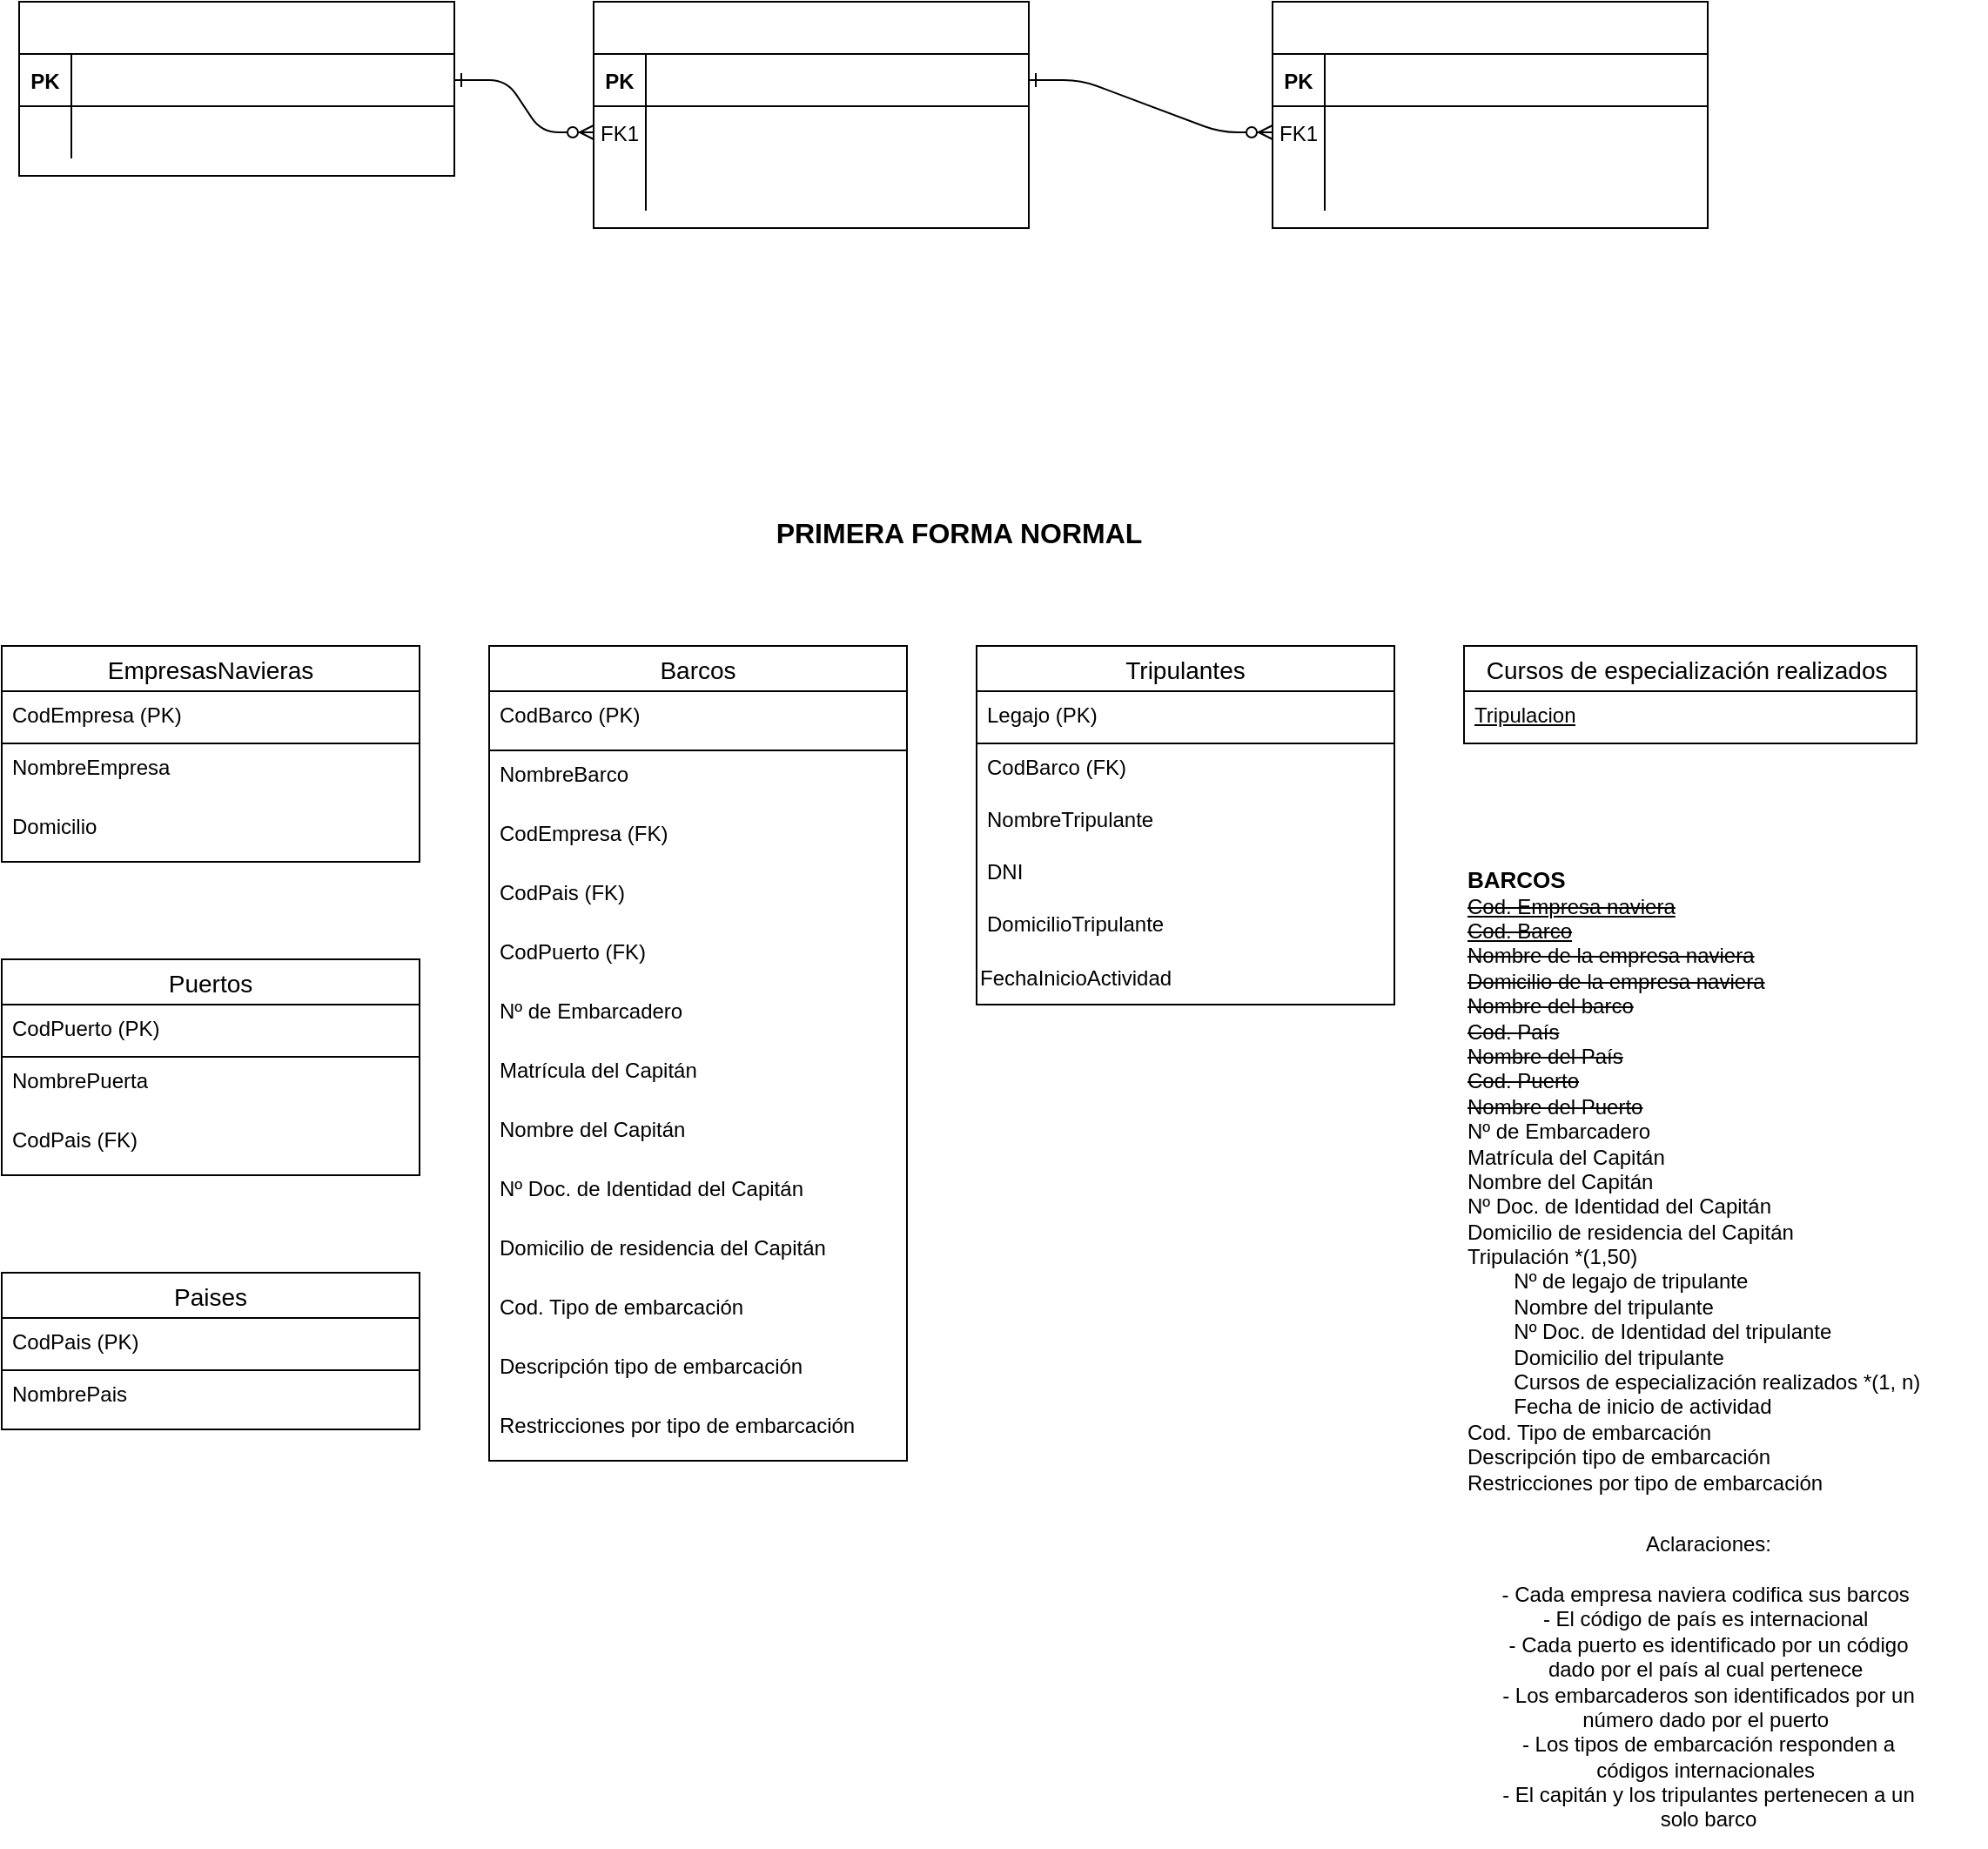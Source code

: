<mxfile version="24.6.2" type="github">
  <diagram id="R2lEEEUBdFMjLlhIrx00" name="Page-1">
    <mxGraphModel dx="1528" dy="337" grid="1" gridSize="10" guides="1" tooltips="1" connect="1" arrows="1" fold="1" page="1" pageScale="1" pageWidth="850" pageHeight="1100" math="0" shadow="0" extFonts="Permanent Marker^https://fonts.googleapis.com/css?family=Permanent+Marker">
      <root>
        <mxCell id="0" />
        <mxCell id="1" parent="0" />
        <mxCell id="C-vyLk0tnHw3VtMMgP7b-1" value="" style="edgeStyle=entityRelationEdgeStyle;endArrow=ERzeroToMany;startArrow=ERone;endFill=1;startFill=0;" parent="1" source="C-vyLk0tnHw3VtMMgP7b-24" target="C-vyLk0tnHw3VtMMgP7b-6" edge="1">
          <mxGeometry width="100" height="100" relative="1" as="geometry">
            <mxPoint x="-90" y="670" as="sourcePoint" />
            <mxPoint x="10" y="570" as="targetPoint" />
          </mxGeometry>
        </mxCell>
        <mxCell id="C-vyLk0tnHw3VtMMgP7b-12" value="" style="edgeStyle=entityRelationEdgeStyle;endArrow=ERzeroToMany;startArrow=ERone;endFill=1;startFill=0;" parent="1" source="C-vyLk0tnHw3VtMMgP7b-3" target="C-vyLk0tnHw3VtMMgP7b-17" edge="1">
          <mxGeometry width="100" height="100" relative="1" as="geometry">
            <mxPoint x="400" y="180" as="sourcePoint" />
            <mxPoint x="460" y="205" as="targetPoint" />
          </mxGeometry>
        </mxCell>
        <mxCell id="C-vyLk0tnHw3VtMMgP7b-2" value="" style="shape=table;startSize=30;container=1;collapsible=1;childLayout=tableLayout;fixedRows=1;rowLines=0;fontStyle=1;align=center;resizeLast=1;" parent="1" vertex="1">
          <mxGeometry x="20" y="70" width="250" height="130" as="geometry" />
        </mxCell>
        <mxCell id="C-vyLk0tnHw3VtMMgP7b-3" value="" style="shape=partialRectangle;collapsible=0;dropTarget=0;pointerEvents=0;fillColor=none;points=[[0,0.5],[1,0.5]];portConstraint=eastwest;top=0;left=0;right=0;bottom=1;" parent="C-vyLk0tnHw3VtMMgP7b-2" vertex="1">
          <mxGeometry y="30" width="250" height="30" as="geometry" />
        </mxCell>
        <mxCell id="C-vyLk0tnHw3VtMMgP7b-4" value="PK" style="shape=partialRectangle;overflow=hidden;connectable=0;fillColor=none;top=0;left=0;bottom=0;right=0;fontStyle=1;" parent="C-vyLk0tnHw3VtMMgP7b-3" vertex="1">
          <mxGeometry width="30" height="30" as="geometry">
            <mxRectangle width="30" height="30" as="alternateBounds" />
          </mxGeometry>
        </mxCell>
        <mxCell id="C-vyLk0tnHw3VtMMgP7b-5" value="" style="shape=partialRectangle;overflow=hidden;connectable=0;fillColor=none;top=0;left=0;bottom=0;right=0;align=left;spacingLeft=6;fontStyle=5;" parent="C-vyLk0tnHw3VtMMgP7b-3" vertex="1">
          <mxGeometry x="30" width="220" height="30" as="geometry">
            <mxRectangle width="220" height="30" as="alternateBounds" />
          </mxGeometry>
        </mxCell>
        <mxCell id="C-vyLk0tnHw3VtMMgP7b-6" value="" style="shape=partialRectangle;collapsible=0;dropTarget=0;pointerEvents=0;fillColor=none;points=[[0,0.5],[1,0.5]];portConstraint=eastwest;top=0;left=0;right=0;bottom=0;" parent="C-vyLk0tnHw3VtMMgP7b-2" vertex="1">
          <mxGeometry y="60" width="250" height="30" as="geometry" />
        </mxCell>
        <mxCell id="C-vyLk0tnHw3VtMMgP7b-7" value="FK1" style="shape=partialRectangle;overflow=hidden;connectable=0;fillColor=none;top=0;left=0;bottom=0;right=0;" parent="C-vyLk0tnHw3VtMMgP7b-6" vertex="1">
          <mxGeometry width="30" height="30" as="geometry">
            <mxRectangle width="30" height="30" as="alternateBounds" />
          </mxGeometry>
        </mxCell>
        <mxCell id="C-vyLk0tnHw3VtMMgP7b-8" value="" style="shape=partialRectangle;overflow=hidden;connectable=0;fillColor=none;top=0;left=0;bottom=0;right=0;align=left;spacingLeft=6;" parent="C-vyLk0tnHw3VtMMgP7b-6" vertex="1">
          <mxGeometry x="30" width="220" height="30" as="geometry">
            <mxRectangle width="220" height="30" as="alternateBounds" />
          </mxGeometry>
        </mxCell>
        <mxCell id="C-vyLk0tnHw3VtMMgP7b-9" value="" style="shape=partialRectangle;collapsible=0;dropTarget=0;pointerEvents=0;fillColor=none;points=[[0,0.5],[1,0.5]];portConstraint=eastwest;top=0;left=0;right=0;bottom=0;" parent="C-vyLk0tnHw3VtMMgP7b-2" vertex="1">
          <mxGeometry y="90" width="250" height="30" as="geometry" />
        </mxCell>
        <mxCell id="C-vyLk0tnHw3VtMMgP7b-10" value="" style="shape=partialRectangle;overflow=hidden;connectable=0;fillColor=none;top=0;left=0;bottom=0;right=0;" parent="C-vyLk0tnHw3VtMMgP7b-9" vertex="1">
          <mxGeometry width="30" height="30" as="geometry">
            <mxRectangle width="30" height="30" as="alternateBounds" />
          </mxGeometry>
        </mxCell>
        <mxCell id="C-vyLk0tnHw3VtMMgP7b-11" value="" style="shape=partialRectangle;overflow=hidden;connectable=0;fillColor=none;top=0;left=0;bottom=0;right=0;align=left;spacingLeft=6;" parent="C-vyLk0tnHw3VtMMgP7b-9" vertex="1">
          <mxGeometry x="30" width="220" height="30" as="geometry">
            <mxRectangle width="220" height="30" as="alternateBounds" />
          </mxGeometry>
        </mxCell>
        <mxCell id="C-vyLk0tnHw3VtMMgP7b-13" value="" style="shape=table;startSize=30;container=1;collapsible=1;childLayout=tableLayout;fixedRows=1;rowLines=0;fontStyle=1;align=center;resizeLast=1;" parent="1" vertex="1">
          <mxGeometry x="410" y="70" width="250" height="130" as="geometry" />
        </mxCell>
        <mxCell id="C-vyLk0tnHw3VtMMgP7b-14" value="" style="shape=partialRectangle;collapsible=0;dropTarget=0;pointerEvents=0;fillColor=none;points=[[0,0.5],[1,0.5]];portConstraint=eastwest;top=0;left=0;right=0;bottom=1;" parent="C-vyLk0tnHw3VtMMgP7b-13" vertex="1">
          <mxGeometry y="30" width="250" height="30" as="geometry" />
        </mxCell>
        <mxCell id="C-vyLk0tnHw3VtMMgP7b-15" value="PK" style="shape=partialRectangle;overflow=hidden;connectable=0;fillColor=none;top=0;left=0;bottom=0;right=0;fontStyle=1;" parent="C-vyLk0tnHw3VtMMgP7b-14" vertex="1">
          <mxGeometry width="30" height="30" as="geometry">
            <mxRectangle width="30" height="30" as="alternateBounds" />
          </mxGeometry>
        </mxCell>
        <mxCell id="C-vyLk0tnHw3VtMMgP7b-16" value="" style="shape=partialRectangle;overflow=hidden;connectable=0;fillColor=none;top=0;left=0;bottom=0;right=0;align=left;spacingLeft=6;fontStyle=5;" parent="C-vyLk0tnHw3VtMMgP7b-14" vertex="1">
          <mxGeometry x="30" width="220" height="30" as="geometry">
            <mxRectangle width="220" height="30" as="alternateBounds" />
          </mxGeometry>
        </mxCell>
        <mxCell id="C-vyLk0tnHw3VtMMgP7b-17" value="" style="shape=partialRectangle;collapsible=0;dropTarget=0;pointerEvents=0;fillColor=none;points=[[0,0.5],[1,0.5]];portConstraint=eastwest;top=0;left=0;right=0;bottom=0;" parent="C-vyLk0tnHw3VtMMgP7b-13" vertex="1">
          <mxGeometry y="60" width="250" height="30" as="geometry" />
        </mxCell>
        <mxCell id="C-vyLk0tnHw3VtMMgP7b-18" value="FK1" style="shape=partialRectangle;overflow=hidden;connectable=0;fillColor=none;top=0;left=0;bottom=0;right=0;" parent="C-vyLk0tnHw3VtMMgP7b-17" vertex="1">
          <mxGeometry width="30" height="30" as="geometry">
            <mxRectangle width="30" height="30" as="alternateBounds" />
          </mxGeometry>
        </mxCell>
        <mxCell id="C-vyLk0tnHw3VtMMgP7b-19" value="" style="shape=partialRectangle;overflow=hidden;connectable=0;fillColor=none;top=0;left=0;bottom=0;right=0;align=left;spacingLeft=6;" parent="C-vyLk0tnHw3VtMMgP7b-17" vertex="1">
          <mxGeometry x="30" width="220" height="30" as="geometry">
            <mxRectangle width="220" height="30" as="alternateBounds" />
          </mxGeometry>
        </mxCell>
        <mxCell id="C-vyLk0tnHw3VtMMgP7b-20" value="" style="shape=partialRectangle;collapsible=0;dropTarget=0;pointerEvents=0;fillColor=none;points=[[0,0.5],[1,0.5]];portConstraint=eastwest;top=0;left=0;right=0;bottom=0;" parent="C-vyLk0tnHw3VtMMgP7b-13" vertex="1">
          <mxGeometry y="90" width="250" height="30" as="geometry" />
        </mxCell>
        <mxCell id="C-vyLk0tnHw3VtMMgP7b-21" value="" style="shape=partialRectangle;overflow=hidden;connectable=0;fillColor=none;top=0;left=0;bottom=0;right=0;" parent="C-vyLk0tnHw3VtMMgP7b-20" vertex="1">
          <mxGeometry width="30" height="30" as="geometry">
            <mxRectangle width="30" height="30" as="alternateBounds" />
          </mxGeometry>
        </mxCell>
        <mxCell id="C-vyLk0tnHw3VtMMgP7b-22" value="" style="shape=partialRectangle;overflow=hidden;connectable=0;fillColor=none;top=0;left=0;bottom=0;right=0;align=left;spacingLeft=6;" parent="C-vyLk0tnHw3VtMMgP7b-20" vertex="1">
          <mxGeometry x="30" width="220" height="30" as="geometry">
            <mxRectangle width="220" height="30" as="alternateBounds" />
          </mxGeometry>
        </mxCell>
        <mxCell id="C-vyLk0tnHw3VtMMgP7b-23" value="" style="shape=table;startSize=30;container=1;collapsible=1;childLayout=tableLayout;fixedRows=1;rowLines=0;fontStyle=1;align=center;resizeLast=1;" parent="1" vertex="1">
          <mxGeometry x="-310" y="70" width="250" height="100" as="geometry" />
        </mxCell>
        <mxCell id="C-vyLk0tnHw3VtMMgP7b-24" value="" style="shape=partialRectangle;collapsible=0;dropTarget=0;pointerEvents=0;fillColor=none;points=[[0,0.5],[1,0.5]];portConstraint=eastwest;top=0;left=0;right=0;bottom=1;" parent="C-vyLk0tnHw3VtMMgP7b-23" vertex="1">
          <mxGeometry y="30" width="250" height="30" as="geometry" />
        </mxCell>
        <mxCell id="C-vyLk0tnHw3VtMMgP7b-25" value="PK" style="shape=partialRectangle;overflow=hidden;connectable=0;fillColor=none;top=0;left=0;bottom=0;right=0;fontStyle=1;" parent="C-vyLk0tnHw3VtMMgP7b-24" vertex="1">
          <mxGeometry width="30" height="30" as="geometry">
            <mxRectangle width="30" height="30" as="alternateBounds" />
          </mxGeometry>
        </mxCell>
        <mxCell id="C-vyLk0tnHw3VtMMgP7b-26" value="" style="shape=partialRectangle;overflow=hidden;connectable=0;fillColor=none;top=0;left=0;bottom=0;right=0;align=left;spacingLeft=6;fontStyle=5;" parent="C-vyLk0tnHw3VtMMgP7b-24" vertex="1">
          <mxGeometry x="30" width="220" height="30" as="geometry">
            <mxRectangle width="220" height="30" as="alternateBounds" />
          </mxGeometry>
        </mxCell>
        <mxCell id="C-vyLk0tnHw3VtMMgP7b-27" value="" style="shape=partialRectangle;collapsible=0;dropTarget=0;pointerEvents=0;fillColor=none;points=[[0,0.5],[1,0.5]];portConstraint=eastwest;top=0;left=0;right=0;bottom=0;" parent="C-vyLk0tnHw3VtMMgP7b-23" vertex="1">
          <mxGeometry y="60" width="250" height="30" as="geometry" />
        </mxCell>
        <mxCell id="C-vyLk0tnHw3VtMMgP7b-28" value="" style="shape=partialRectangle;overflow=hidden;connectable=0;fillColor=none;top=0;left=0;bottom=0;right=0;" parent="C-vyLk0tnHw3VtMMgP7b-27" vertex="1">
          <mxGeometry width="30" height="30" as="geometry">
            <mxRectangle width="30" height="30" as="alternateBounds" />
          </mxGeometry>
        </mxCell>
        <mxCell id="C-vyLk0tnHw3VtMMgP7b-29" value="" style="shape=partialRectangle;overflow=hidden;connectable=0;fillColor=none;top=0;left=0;bottom=0;right=0;align=left;spacingLeft=6;" parent="C-vyLk0tnHw3VtMMgP7b-27" vertex="1">
          <mxGeometry x="30" width="220" height="30" as="geometry">
            <mxRectangle width="220" height="30" as="alternateBounds" />
          </mxGeometry>
        </mxCell>
        <mxCell id="k5wNw5O_4C9lhhaMLqTw-1" value="&lt;b&gt;&lt;font style=&quot;font-size: 13px;&quot;&gt;BARCOS&lt;/font&gt;&lt;/b&gt;&lt;br&gt;&lt;u&gt;&lt;strike&gt;Cod. Empresa naviera&lt;br&gt;Cod. Barco&lt;br&gt;&lt;/strike&gt;&lt;/u&gt;&lt;strike&gt;Nombre de la empresa naviera&lt;br&gt;Domicilio de la empresa naviera&lt;br&gt;Nombre del barco&lt;br&gt;Cod. País&lt;br&gt;Nombre del País&lt;br&gt;Cod. Puerto&lt;br&gt;Nombre del Puerto&lt;br&gt;&lt;/strike&gt;Nº de Embarcadero&lt;br&gt;Matrícula del Capitán&lt;br&gt;Nombre del Capitán&lt;br&gt;Nº Doc. de Identidad del Capitán&lt;br&gt;Domicilio de residencia del Capitán&lt;br&gt;Tripulación *(1,50)&lt;br&gt;&lt;span style=&quot;white-space: pre;&quot;&gt;&#x9;&lt;/span&gt;Nº de legajo de tripulante&lt;br&gt;&lt;span style=&quot;white-space: pre;&quot;&gt;&#x9;&lt;/span&gt;Nombre del tripulante&lt;br&gt;&lt;span style=&quot;white-space: pre;&quot;&gt;&#x9;&lt;/span&gt;Nº Doc. de Identidad del tripulante&lt;br&gt;&lt;span style=&quot;white-space: pre;&quot;&gt;&#x9;&lt;/span&gt;Domicilio del tripulante&lt;br&gt;&lt;span style=&quot;white-space: pre;&quot;&gt;&#x9;&lt;/span&gt;Cursos de especialización realizados *(1, n)&lt;br&gt;&lt;span style=&quot;white-space: pre;&quot;&gt;&#x9;&lt;/span&gt;Fecha de inicio de actividad&lt;br&gt;Cod. Tipo de embarcación&lt;br&gt;Descripción tipo de embarcación&lt;br&gt;Restricciones por tipo de embarcación" style="text;whiteSpace=wrap;html=1;" parent="1" vertex="1">
          <mxGeometry x="520" y="560" width="300" height="380" as="geometry" />
        </mxCell>
        <mxCell id="k5wNw5O_4C9lhhaMLqTw-2" value="Aclaraciones:&lt;div&gt;&lt;br&gt;&lt;/div&gt;&lt;div&gt;- Cada empresa naviera codifica sus barcos&amp;nbsp;&lt;/div&gt;&lt;div&gt;- El código de país es internacional&amp;nbsp;&lt;/div&gt;&lt;div&gt;- Cada puerto es identificado por un código&lt;br/&gt;dado por el país al cual pertenece&amp;nbsp;&lt;/div&gt;&lt;div&gt;- Los embarcaderos son identificados por un&lt;br/&gt;número dado por el puerto&amp;nbsp;&lt;/div&gt;&lt;div&gt;- Los tipos de embarcación responden a&lt;br/&gt;códigos internacionales&amp;nbsp;&lt;/div&gt;&lt;div&gt;- El capitán y los tripulantes pertenecen a un&lt;br/&gt;solo barco&lt;br&gt;&lt;/div&gt;" style="text;html=1;align=center;verticalAlign=middle;resizable=0;points=[];autosize=1;strokeColor=none;fillColor=none;" parent="1" vertex="1">
          <mxGeometry x="530" y="940" width="260" height="190" as="geometry" />
        </mxCell>
        <mxCell id="5SOHKnQhumeRB5jlaein-1" value="Barcos" style="swimlane;fontStyle=0;childLayout=stackLayout;horizontal=1;startSize=26;horizontalStack=0;resizeParent=1;resizeParentMax=0;resizeLast=0;collapsible=1;marginBottom=0;align=center;fontSize=14;swimlaneLine=1;" parent="1" vertex="1">
          <mxGeometry x="-40" y="440" width="240" height="468" as="geometry" />
        </mxCell>
        <mxCell id="5SOHKnQhumeRB5jlaein-3" value="CodBarco (PK)" style="text;strokeColor=default;fillColor=none;spacingLeft=4;spacingRight=4;overflow=hidden;rotatable=0;points=[[0,0.5],[1,0.5]];portConstraint=eastwest;fontSize=12;whiteSpace=wrap;html=1;" parent="5SOHKnQhumeRB5jlaein-1" vertex="1">
          <mxGeometry y="26" width="240" height="34" as="geometry" />
        </mxCell>
        <mxCell id="GCW-zSLHgq53uU3LiZR8-16" value="NombreBarco" style="text;strokeColor=none;fillColor=none;spacingLeft=4;spacingRight=4;overflow=hidden;rotatable=0;points=[[0,0.5],[1,0.5]];portConstraint=eastwest;fontSize=12;whiteSpace=wrap;html=1;" parent="5SOHKnQhumeRB5jlaein-1" vertex="1">
          <mxGeometry y="60" width="240" height="34" as="geometry" />
        </mxCell>
        <mxCell id="DsrbRzc5nkTLLH1VOh_0-27" value="CodEmpresa (FK)" style="text;strokeColor=none;fillColor=none;spacingLeft=4;spacingRight=4;overflow=hidden;rotatable=0;points=[[0,0.5],[1,0.5]];portConstraint=eastwest;fontSize=12;whiteSpace=wrap;html=1;" vertex="1" parent="5SOHKnQhumeRB5jlaein-1">
          <mxGeometry y="94" width="240" height="34" as="geometry" />
        </mxCell>
        <mxCell id="GCW-zSLHgq53uU3LiZR8-17" value="CodPais (FK)&lt;u&gt;&lt;br&gt;&lt;/u&gt;" style="text;strokeColor=none;fillColor=none;spacingLeft=4;spacingRight=4;overflow=hidden;rotatable=0;points=[[0,0.5],[1,0.5]];portConstraint=eastwest;fontSize=12;whiteSpace=wrap;html=1;" parent="5SOHKnQhumeRB5jlaein-1" vertex="1">
          <mxGeometry y="128" width="240" height="34" as="geometry" />
        </mxCell>
        <mxCell id="GCW-zSLHgq53uU3LiZR8-5" value="CodPuerto (FK)" style="text;strokeColor=none;fillColor=none;spacingLeft=4;spacingRight=4;overflow=hidden;rotatable=0;points=[[0,0.5],[1,0.5]];portConstraint=eastwest;fontSize=12;whiteSpace=wrap;html=1;" parent="5SOHKnQhumeRB5jlaein-1" vertex="1">
          <mxGeometry y="162" width="240" height="34" as="geometry" />
        </mxCell>
        <mxCell id="GCW-zSLHgq53uU3LiZR8-7" value="Nº de Embarcadero" style="text;strokeColor=none;fillColor=none;spacingLeft=4;spacingRight=4;overflow=hidden;rotatable=0;points=[[0,0.5],[1,0.5]];portConstraint=eastwest;fontSize=12;whiteSpace=wrap;html=1;" parent="5SOHKnQhumeRB5jlaein-1" vertex="1">
          <mxGeometry y="196" width="240" height="34" as="geometry" />
        </mxCell>
        <mxCell id="GCW-zSLHgq53uU3LiZR8-8" value="&lt;div&gt;&lt;span style=&quot;font-size: 12px;&quot;&gt;Matrícula del Capitán&lt;/span&gt;&lt;/div&gt;&lt;div&gt;&lt;br&gt;&lt;/div&gt;" style="text;strokeColor=none;fillColor=none;spacingLeft=4;spacingRight=4;overflow=hidden;rotatable=0;points=[[0,0.5],[1,0.5]];portConstraint=eastwest;fontSize=12;whiteSpace=wrap;html=1;" parent="5SOHKnQhumeRB5jlaein-1" vertex="1">
          <mxGeometry y="230" width="240" height="34" as="geometry" />
        </mxCell>
        <mxCell id="GCW-zSLHgq53uU3LiZR8-9" value="Nombre del Capitán" style="text;strokeColor=none;fillColor=none;spacingLeft=4;spacingRight=4;overflow=hidden;rotatable=0;points=[[0,0.5],[1,0.5]];portConstraint=eastwest;fontSize=12;whiteSpace=wrap;html=1;" parent="5SOHKnQhumeRB5jlaein-1" vertex="1">
          <mxGeometry y="264" width="240" height="34" as="geometry" />
        </mxCell>
        <mxCell id="GCW-zSLHgq53uU3LiZR8-10" value="Nº Doc. de Identidad del Capitán" style="text;strokeColor=none;fillColor=none;spacingLeft=4;spacingRight=4;overflow=hidden;rotatable=0;points=[[0,0.5],[1,0.5]];portConstraint=eastwest;fontSize=12;whiteSpace=wrap;html=1;" parent="5SOHKnQhumeRB5jlaein-1" vertex="1">
          <mxGeometry y="298" width="240" height="34" as="geometry" />
        </mxCell>
        <mxCell id="GCW-zSLHgq53uU3LiZR8-11" value="Domicilio de residencia del Capitán" style="text;strokeColor=none;fillColor=none;spacingLeft=4;spacingRight=4;overflow=hidden;rotatable=0;points=[[0,0.5],[1,0.5]];portConstraint=eastwest;fontSize=12;whiteSpace=wrap;html=1;" parent="5SOHKnQhumeRB5jlaein-1" vertex="1">
          <mxGeometry y="332" width="240" height="34" as="geometry" />
        </mxCell>
        <mxCell id="GCW-zSLHgq53uU3LiZR8-12" value="Cod. Tipo de embarcación" style="text;strokeColor=none;fillColor=none;spacingLeft=4;spacingRight=4;overflow=hidden;rotatable=0;points=[[0,0.5],[1,0.5]];portConstraint=eastwest;fontSize=12;whiteSpace=wrap;html=1;" parent="5SOHKnQhumeRB5jlaein-1" vertex="1">
          <mxGeometry y="366" width="240" height="34" as="geometry" />
        </mxCell>
        <mxCell id="GCW-zSLHgq53uU3LiZR8-13" value="Descripción tipo de embarcación" style="text;strokeColor=none;fillColor=none;spacingLeft=4;spacingRight=4;overflow=hidden;rotatable=0;points=[[0,0.5],[1,0.5]];portConstraint=eastwest;fontSize=12;whiteSpace=wrap;html=1;" parent="5SOHKnQhumeRB5jlaein-1" vertex="1">
          <mxGeometry y="400" width="240" height="34" as="geometry" />
        </mxCell>
        <mxCell id="GCW-zSLHgq53uU3LiZR8-15" value="Restricciones por tipo de embarcación" style="text;strokeColor=none;fillColor=none;spacingLeft=4;spacingRight=4;overflow=hidden;rotatable=0;points=[[0,0.5],[1,0.5]];portConstraint=eastwest;fontSize=12;whiteSpace=wrap;html=1;" parent="5SOHKnQhumeRB5jlaein-1" vertex="1">
          <mxGeometry y="434" width="240" height="34" as="geometry" />
        </mxCell>
        <mxCell id="5SOHKnQhumeRB5jlaein-5" value="PRIMERA FORMA NORMAL" style="text;html=1;align=center;verticalAlign=middle;whiteSpace=wrap;rounded=0;fontStyle=1;fontSize=16;" parent="1" vertex="1">
          <mxGeometry x="110" y="360" width="240" height="30" as="geometry" />
        </mxCell>
        <mxCell id="5SOHKnQhumeRB5jlaein-21" value="Tripulantes" style="swimlane;fontStyle=0;childLayout=stackLayout;horizontal=1;startSize=26;horizontalStack=0;resizeParent=1;resizeParentMax=0;resizeLast=0;collapsible=1;marginBottom=0;align=center;fontSize=14;" parent="1" vertex="1">
          <mxGeometry x="240" y="440" width="240" height="206" as="geometry" />
        </mxCell>
        <mxCell id="5SOHKnQhumeRB5jlaein-31" value="Legajo (PK)" style="text;strokeColor=default;fillColor=none;spacingLeft=4;spacingRight=4;overflow=hidden;rotatable=0;points=[[0,0.5],[1,0.5]];portConstraint=eastwest;fontSize=12;whiteSpace=wrap;html=1;align=left;" parent="5SOHKnQhumeRB5jlaein-21" vertex="1">
          <mxGeometry y="26" width="240" height="30" as="geometry" />
        </mxCell>
        <mxCell id="5SOHKnQhumeRB5jlaein-30" value="CodBarco (FK)" style="text;strokeColor=none;fillColor=none;spacingLeft=4;spacingRight=4;overflow=hidden;rotatable=0;points=[[0,0.5],[1,0.5]];portConstraint=eastwest;fontSize=12;whiteSpace=wrap;html=1;" parent="5SOHKnQhumeRB5jlaein-21" vertex="1">
          <mxGeometry y="56" width="240" height="30" as="geometry" />
        </mxCell>
        <mxCell id="5SOHKnQhumeRB5jlaein-33" value="NombreTripulante" style="text;strokeColor=none;fillColor=none;spacingLeft=4;spacingRight=4;overflow=hidden;rotatable=0;points=[[0,0.5],[1,0.5]];portConstraint=eastwest;fontSize=12;whiteSpace=wrap;html=1;" parent="5SOHKnQhumeRB5jlaein-21" vertex="1">
          <mxGeometry y="86" width="240" height="30" as="geometry" />
        </mxCell>
        <mxCell id="5SOHKnQhumeRB5jlaein-34" value="DNI" style="text;strokeColor=none;fillColor=none;spacingLeft=4;spacingRight=4;overflow=hidden;rotatable=0;points=[[0,0.5],[1,0.5]];portConstraint=eastwest;fontSize=12;whiteSpace=wrap;html=1;" parent="5SOHKnQhumeRB5jlaein-21" vertex="1">
          <mxGeometry y="116" width="240" height="30" as="geometry" />
        </mxCell>
        <mxCell id="5SOHKnQhumeRB5jlaein-35" value="DomicilioTripulante" style="text;strokeColor=none;fillColor=none;spacingLeft=4;spacingRight=4;overflow=hidden;rotatable=0;points=[[0,0.5],[1,0.5]];portConstraint=eastwest;fontSize=12;whiteSpace=wrap;html=1;" parent="5SOHKnQhumeRB5jlaein-21" vertex="1">
          <mxGeometry y="146" width="240" height="30" as="geometry" />
        </mxCell>
        <mxCell id="BvIc-bScptWKh5NRo_bS-1" value="FechaInicioActividad" style="text;html=1;align=left;verticalAlign=middle;whiteSpace=wrap;rounded=0;" parent="5SOHKnQhumeRB5jlaein-21" vertex="1">
          <mxGeometry y="176" width="240" height="30" as="geometry" />
        </mxCell>
        <mxCell id="GCW-zSLHgq53uU3LiZR8-19" value="&#x9;Cursos de especialización realizados " style="swimlane;fontStyle=0;childLayout=stackLayout;horizontal=1;startSize=26;horizontalStack=0;resizeParent=1;resizeParentMax=0;resizeLast=0;collapsible=1;marginBottom=0;align=center;fontSize=14;" parent="1" vertex="1">
          <mxGeometry x="520" y="440" width="260" height="56" as="geometry" />
        </mxCell>
        <mxCell id="GCW-zSLHgq53uU3LiZR8-20" value="&lt;u&gt;Tripulacion&lt;/u&gt;" style="text;strokeColor=none;fillColor=none;spacingLeft=4;spacingRight=4;overflow=hidden;rotatable=0;points=[[0,0.5],[1,0.5]];portConstraint=eastwest;fontSize=12;whiteSpace=wrap;html=1;" parent="GCW-zSLHgq53uU3LiZR8-19" vertex="1">
          <mxGeometry y="26" width="260" height="30" as="geometry" />
        </mxCell>
        <mxCell id="DsrbRzc5nkTLLH1VOh_0-1" value="EmpresasNavieras" style="swimlane;fontStyle=0;childLayout=stackLayout;horizontal=1;startSize=26;horizontalStack=0;resizeParent=1;resizeParentMax=0;resizeLast=0;collapsible=1;marginBottom=0;align=center;fontSize=14;swimlaneLine=1;" vertex="1" parent="1">
          <mxGeometry x="-320" y="440" width="240" height="124" as="geometry" />
        </mxCell>
        <mxCell id="DsrbRzc5nkTLLH1VOh_0-2" value="CodEmpresa (PK)" style="text;strokeColor=default;fillColor=none;spacingLeft=4;spacingRight=4;overflow=hidden;rotatable=0;points=[[0,0.5],[1,0.5]];portConstraint=eastwest;fontSize=12;whiteSpace=wrap;html=1;" vertex="1" parent="DsrbRzc5nkTLLH1VOh_0-1">
          <mxGeometry y="26" width="240" height="30" as="geometry" />
        </mxCell>
        <mxCell id="DsrbRzc5nkTLLH1VOh_0-4" value="NombreEmpresa&lt;u&gt;&lt;br&gt;&lt;/u&gt;" style="text;strokeColor=none;fillColor=none;spacingLeft=4;spacingRight=4;overflow=hidden;rotatable=0;points=[[0,0.5],[1,0.5]];portConstraint=eastwest;fontSize=12;whiteSpace=wrap;html=1;" vertex="1" parent="DsrbRzc5nkTLLH1VOh_0-1">
          <mxGeometry y="56" width="240" height="34" as="geometry" />
        </mxCell>
        <mxCell id="DsrbRzc5nkTLLH1VOh_0-5" value="Domicilio&lt;u&gt;&lt;br&gt;&lt;/u&gt;" style="text;strokeColor=none;fillColor=none;spacingLeft=4;spacingRight=4;overflow=hidden;rotatable=0;points=[[0,0.5],[1,0.5]];portConstraint=eastwest;fontSize=12;whiteSpace=wrap;html=1;" vertex="1" parent="DsrbRzc5nkTLLH1VOh_0-1">
          <mxGeometry y="90" width="240" height="34" as="geometry" />
        </mxCell>
        <mxCell id="DsrbRzc5nkTLLH1VOh_0-19" value="Puertos" style="swimlane;fontStyle=0;childLayout=stackLayout;horizontal=1;startSize=26;horizontalStack=0;resizeParent=1;resizeParentMax=0;resizeLast=0;collapsible=1;marginBottom=0;align=center;fontSize=14;swimlaneLine=1;" vertex="1" parent="1">
          <mxGeometry x="-320" y="620" width="240" height="124" as="geometry" />
        </mxCell>
        <mxCell id="DsrbRzc5nkTLLH1VOh_0-20" value="CodPuerto (PK)" style="text;strokeColor=default;fillColor=none;spacingLeft=4;spacingRight=4;overflow=hidden;rotatable=0;points=[[0,0.5],[1,0.5]];portConstraint=eastwest;fontSize=12;whiteSpace=wrap;html=1;" vertex="1" parent="DsrbRzc5nkTLLH1VOh_0-19">
          <mxGeometry y="26" width="240" height="30" as="geometry" />
        </mxCell>
        <mxCell id="DsrbRzc5nkTLLH1VOh_0-21" value="NombrePuerta&lt;u&gt;&lt;br&gt;&lt;/u&gt;" style="text;strokeColor=none;fillColor=none;spacingLeft=4;spacingRight=4;overflow=hidden;rotatable=0;points=[[0,0.5],[1,0.5]];portConstraint=eastwest;fontSize=12;whiteSpace=wrap;html=1;" vertex="1" parent="DsrbRzc5nkTLLH1VOh_0-19">
          <mxGeometry y="56" width="240" height="34" as="geometry" />
        </mxCell>
        <mxCell id="DsrbRzc5nkTLLH1VOh_0-22" value="CodPais (FK)&lt;u&gt;&lt;br&gt;&lt;/u&gt;" style="text;strokeColor=none;fillColor=none;spacingLeft=4;spacingRight=4;overflow=hidden;rotatable=0;points=[[0,0.5],[1,0.5]];portConstraint=eastwest;fontSize=12;whiteSpace=wrap;html=1;" vertex="1" parent="DsrbRzc5nkTLLH1VOh_0-19">
          <mxGeometry y="90" width="240" height="34" as="geometry" />
        </mxCell>
        <mxCell id="DsrbRzc5nkTLLH1VOh_0-23" value="Paises" style="swimlane;fontStyle=0;childLayout=stackLayout;horizontal=1;startSize=26;horizontalStack=0;resizeParent=1;resizeParentMax=0;resizeLast=0;collapsible=1;marginBottom=0;align=center;fontSize=14;swimlaneLine=1;" vertex="1" parent="1">
          <mxGeometry x="-320" y="800" width="240" height="90" as="geometry" />
        </mxCell>
        <mxCell id="DsrbRzc5nkTLLH1VOh_0-24" value="CodPais (PK)" style="text;strokeColor=default;fillColor=none;spacingLeft=4;spacingRight=4;overflow=hidden;rotatable=0;points=[[0,0.5],[1,0.5]];portConstraint=eastwest;fontSize=12;whiteSpace=wrap;html=1;" vertex="1" parent="DsrbRzc5nkTLLH1VOh_0-23">
          <mxGeometry y="26" width="240" height="30" as="geometry" />
        </mxCell>
        <mxCell id="DsrbRzc5nkTLLH1VOh_0-25" value="NombrePais&lt;u&gt;&lt;br&gt;&lt;/u&gt;" style="text;strokeColor=none;fillColor=none;spacingLeft=4;spacingRight=4;overflow=hidden;rotatable=0;points=[[0,0.5],[1,0.5]];portConstraint=eastwest;fontSize=12;whiteSpace=wrap;html=1;" vertex="1" parent="DsrbRzc5nkTLLH1VOh_0-23">
          <mxGeometry y="56" width="240" height="34" as="geometry" />
        </mxCell>
      </root>
    </mxGraphModel>
  </diagram>
</mxfile>

